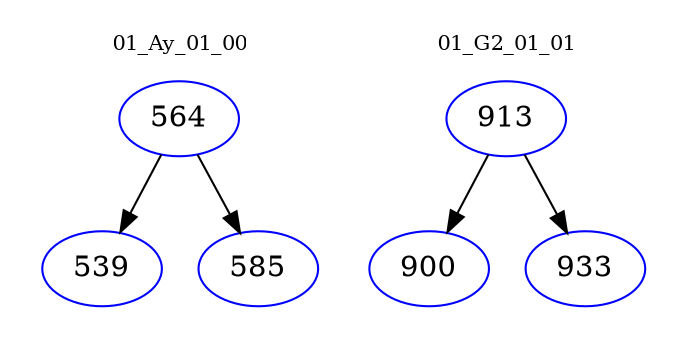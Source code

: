 digraph{
subgraph cluster_0 {
color = white
label = "01_Ay_01_00";
fontsize=10;
T0_564 [label="564", color="blue"]
T0_564 -> T0_539 [color="black"]
T0_539 [label="539", color="blue"]
T0_564 -> T0_585 [color="black"]
T0_585 [label="585", color="blue"]
}
subgraph cluster_1 {
color = white
label = "01_G2_01_01";
fontsize=10;
T1_913 [label="913", color="blue"]
T1_913 -> T1_900 [color="black"]
T1_900 [label="900", color="blue"]
T1_913 -> T1_933 [color="black"]
T1_933 [label="933", color="blue"]
}
}

